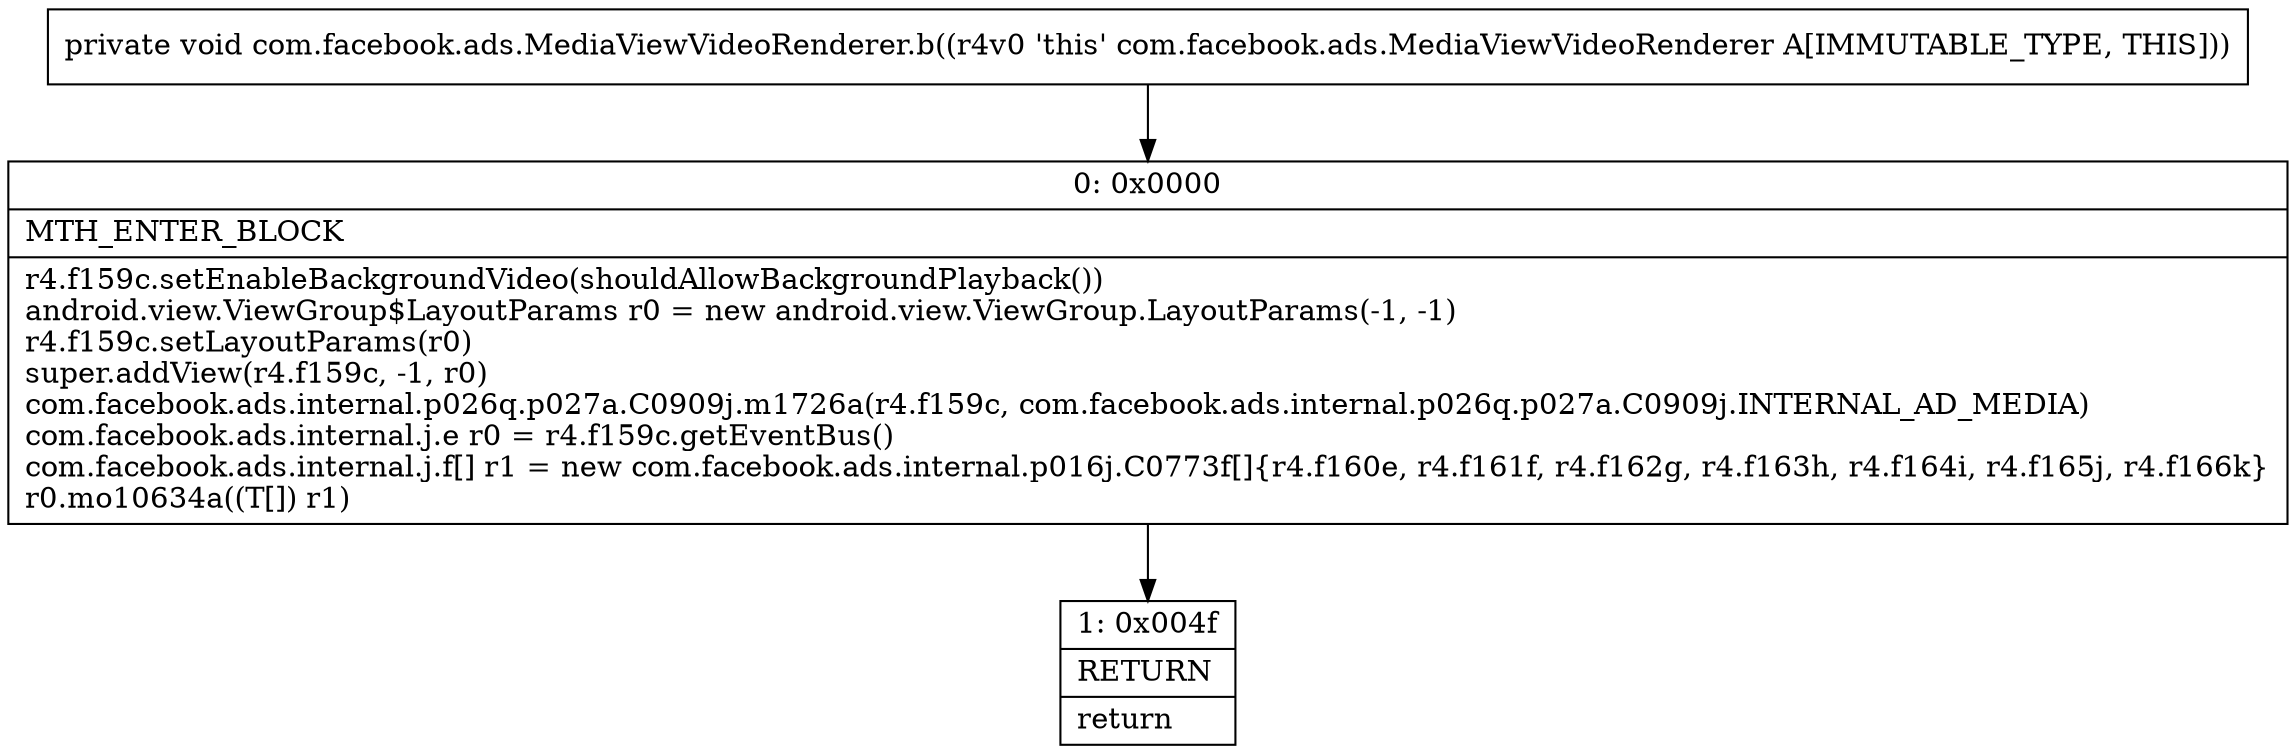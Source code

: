 digraph "CFG forcom.facebook.ads.MediaViewVideoRenderer.b()V" {
Node_0 [shape=record,label="{0\:\ 0x0000|MTH_ENTER_BLOCK\l|r4.f159c.setEnableBackgroundVideo(shouldAllowBackgroundPlayback())\landroid.view.ViewGroup$LayoutParams r0 = new android.view.ViewGroup.LayoutParams(\-1, \-1)\lr4.f159c.setLayoutParams(r0)\lsuper.addView(r4.f159c, \-1, r0)\lcom.facebook.ads.internal.p026q.p027a.C0909j.m1726a(r4.f159c, com.facebook.ads.internal.p026q.p027a.C0909j.INTERNAL_AD_MEDIA)\lcom.facebook.ads.internal.j.e r0 = r4.f159c.getEventBus()\lcom.facebook.ads.internal.j.f[] r1 = new com.facebook.ads.internal.p016j.C0773f[]\{r4.f160e, r4.f161f, r4.f162g, r4.f163h, r4.f164i, r4.f165j, r4.f166k\}\lr0.mo10634a((T[]) r1)\l}"];
Node_1 [shape=record,label="{1\:\ 0x004f|RETURN\l|return\l}"];
MethodNode[shape=record,label="{private void com.facebook.ads.MediaViewVideoRenderer.b((r4v0 'this' com.facebook.ads.MediaViewVideoRenderer A[IMMUTABLE_TYPE, THIS])) }"];
MethodNode -> Node_0;
Node_0 -> Node_1;
}

